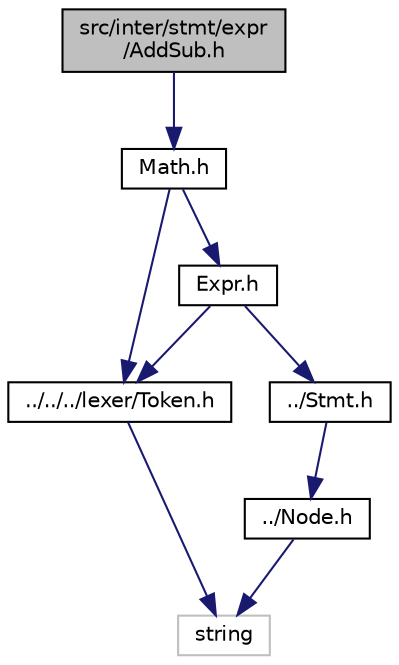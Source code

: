 digraph "src/inter/stmt/expr/AddSub.h"
{
  edge [fontname="Helvetica",fontsize="10",labelfontname="Helvetica",labelfontsize="10"];
  node [fontname="Helvetica",fontsize="10",shape=record];
  Node0 [label="src/inter/stmt/expr\l/AddSub.h",height=0.2,width=0.4,color="black", fillcolor="grey75", style="filled", fontcolor="black"];
  Node0 -> Node1 [color="midnightblue",fontsize="10",style="solid",fontname="Helvetica"];
  Node1 [label="Math.h",height=0.2,width=0.4,color="black", fillcolor="white", style="filled",URL="$_math_8h.html"];
  Node1 -> Node2 [color="midnightblue",fontsize="10",style="solid",fontname="Helvetica"];
  Node2 [label="../../../lexer/Token.h",height=0.2,width=0.4,color="black", fillcolor="white", style="filled",URL="$_token_8h.html"];
  Node2 -> Node3 [color="midnightblue",fontsize="10",style="solid",fontname="Helvetica"];
  Node3 [label="string",height=0.2,width=0.4,color="grey75", fillcolor="white", style="filled"];
  Node1 -> Node4 [color="midnightblue",fontsize="10",style="solid",fontname="Helvetica"];
  Node4 [label="Expr.h",height=0.2,width=0.4,color="black", fillcolor="white", style="filled",URL="$_expr_8h.html"];
  Node4 -> Node5 [color="midnightblue",fontsize="10",style="solid",fontname="Helvetica"];
  Node5 [label="../Stmt.h",height=0.2,width=0.4,color="black", fillcolor="white", style="filled",URL="$_stmt_8h.html"];
  Node5 -> Node6 [color="midnightblue",fontsize="10",style="solid",fontname="Helvetica"];
  Node6 [label="../Node.h",height=0.2,width=0.4,color="black", fillcolor="white", style="filled",URL="$_node_8h.html"];
  Node6 -> Node3 [color="midnightblue",fontsize="10",style="solid",fontname="Helvetica"];
  Node4 -> Node2 [color="midnightblue",fontsize="10",style="solid",fontname="Helvetica"];
}
